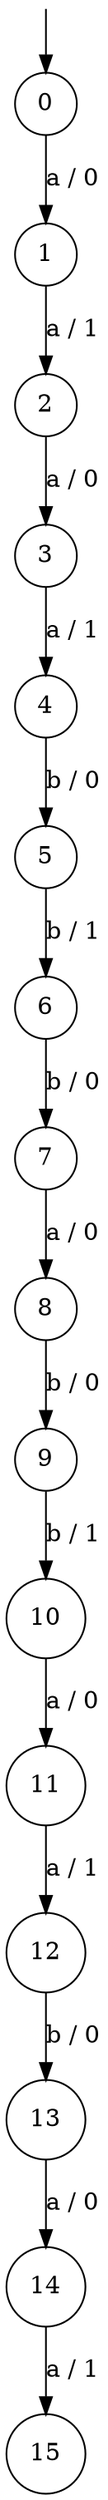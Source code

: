 digraph g {

	s0 [shape="circle" label="0"];
	s1 [shape="circle" label="1"];
	s2 [shape="circle" label="2"];
	s3 [shape="circle" label="3"];
	s4 [shape="circle" label="4"];
	s5 [shape="circle" label="5"];
	s6 [shape="circle" label="6"];
	s7 [shape="circle" label="7"];
	s8 [shape="circle" label="8"];
	s9 [shape="circle" label="9"];
	s10 [shape="circle" label="10"];
	s11 [shape="circle" label="11"];
	s12 [shape="circle" label="12"];
	s13 [shape="circle" label="13"];
	s14 [shape="circle" label="14"];
	s15 [shape="circle" label="15"];
	s0 -> s1 [label="a / 0"];
	s1 -> s2 [label="a / 1"];
	s2 -> s3 [label="a / 0"];
	s3 -> s4 [label="a / 1"];
	s4 -> s5 [label="b / 0"];
	s5 -> s6 [label="b / 1"];
	s6 -> s7 [label="b / 0"];
	s7 -> s8 [label="a / 0"];
	s8 -> s9 [label="b / 0"];
	s9 -> s10 [label="b / 1"];
	s10 -> s11 [label="a / 0"];
	s11 -> s12 [label="a / 1"];
	s12 -> s13 [label="b / 0"];
	s13 -> s14 [label="a / 0"];
	s14 -> s15 [label="a / 1"];

__start0 [label="" shape="none" width="0" height="0"];
__start0 -> s0;
}
